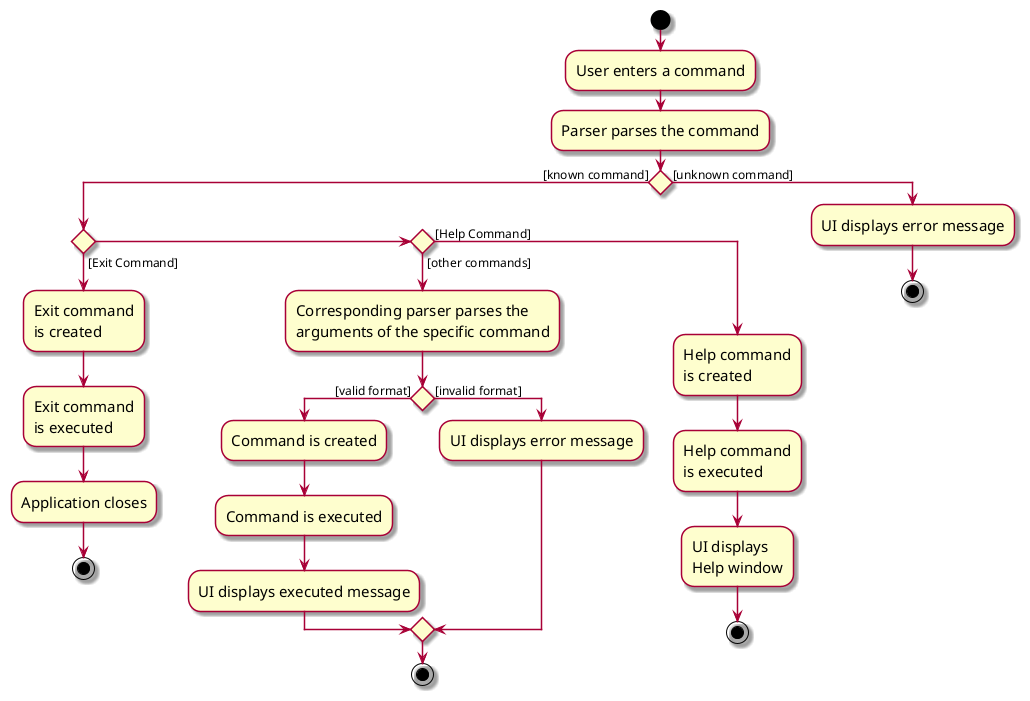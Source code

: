 @startuml
skin rose
skinparam ActivityFontSize 15
skinparam ArrowFontSize 12
start
:User enters a command;
:Parser parses the command;

if () then ([known command])
    if () then ([Exit Command])
        :Exit command
        is created;
        :Exit command
        is executed;
        :Application closes;
        stop
    elseif () then ([other commands])
        :Corresponding parser parses the
        arguments of the specific command;
        if () then ([valid format])
            :Command is created;
            :Command is executed;
            :UI displays executed message;
        else ([invalid format])
            :UI displays error message;
        endif
        stop
    else ([Help Command])
        :Help command
        is created;
        :Help command
        is executed;
        :UI displays
        Help window;
        stop
    endif

else ([unknown command])
    :UI displays error message;
    stop
    endif

@enduml
